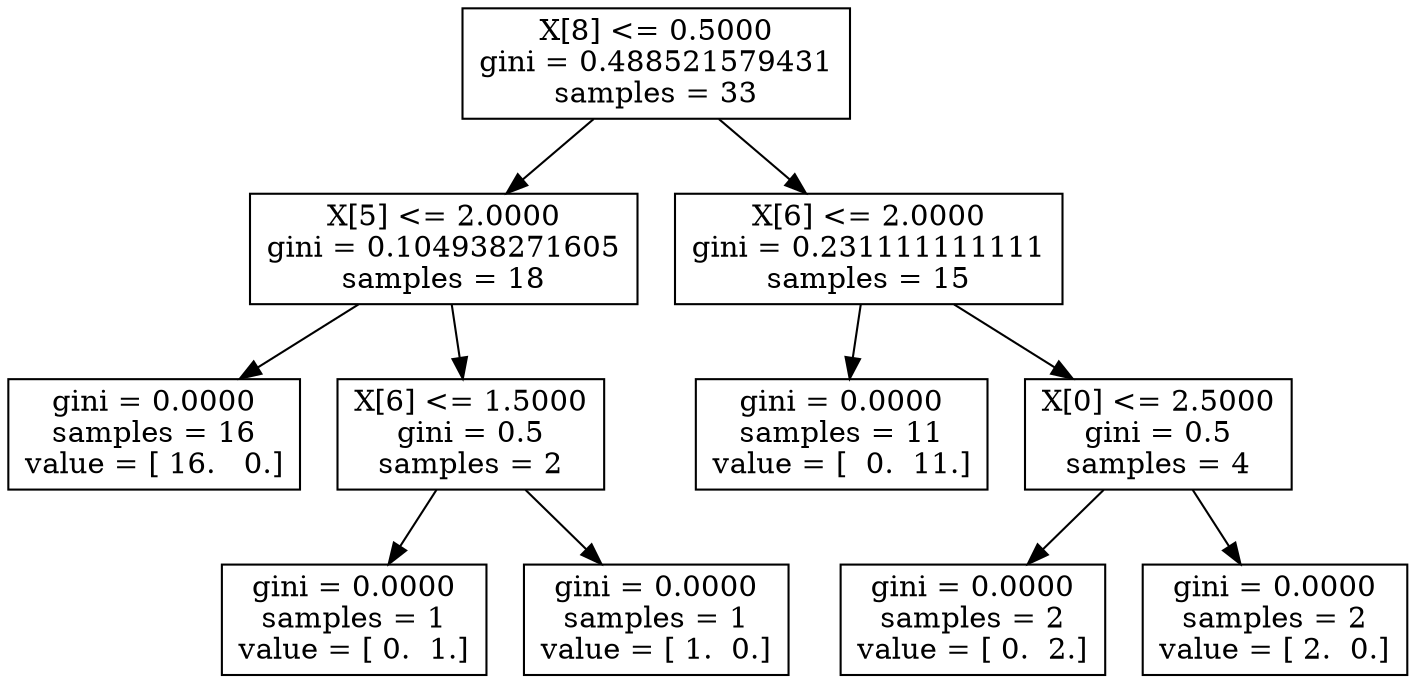 digraph Tree {
0 [label="X[8] <= 0.5000\ngini = 0.488521579431\nsamples = 33", shape="box"] ;
1 [label="X[5] <= 2.0000\ngini = 0.104938271605\nsamples = 18", shape="box"] ;
0 -> 1 ;
2 [label="gini = 0.0000\nsamples = 16\nvalue = [ 16.   0.]", shape="box"] ;
1 -> 2 ;
3 [label="X[6] <= 1.5000\ngini = 0.5\nsamples = 2", shape="box"] ;
1 -> 3 ;
4 [label="gini = 0.0000\nsamples = 1\nvalue = [ 0.  1.]", shape="box"] ;
3 -> 4 ;
5 [label="gini = 0.0000\nsamples = 1\nvalue = [ 1.  0.]", shape="box"] ;
3 -> 5 ;
6 [label="X[6] <= 2.0000\ngini = 0.231111111111\nsamples = 15", shape="box"] ;
0 -> 6 ;
7 [label="gini = 0.0000\nsamples = 11\nvalue = [  0.  11.]", shape="box"] ;
6 -> 7 ;
8 [label="X[0] <= 2.5000\ngini = 0.5\nsamples = 4", shape="box"] ;
6 -> 8 ;
9 [label="gini = 0.0000\nsamples = 2\nvalue = [ 0.  2.]", shape="box"] ;
8 -> 9 ;
10 [label="gini = 0.0000\nsamples = 2\nvalue = [ 2.  0.]", shape="box"] ;
8 -> 10 ;
}